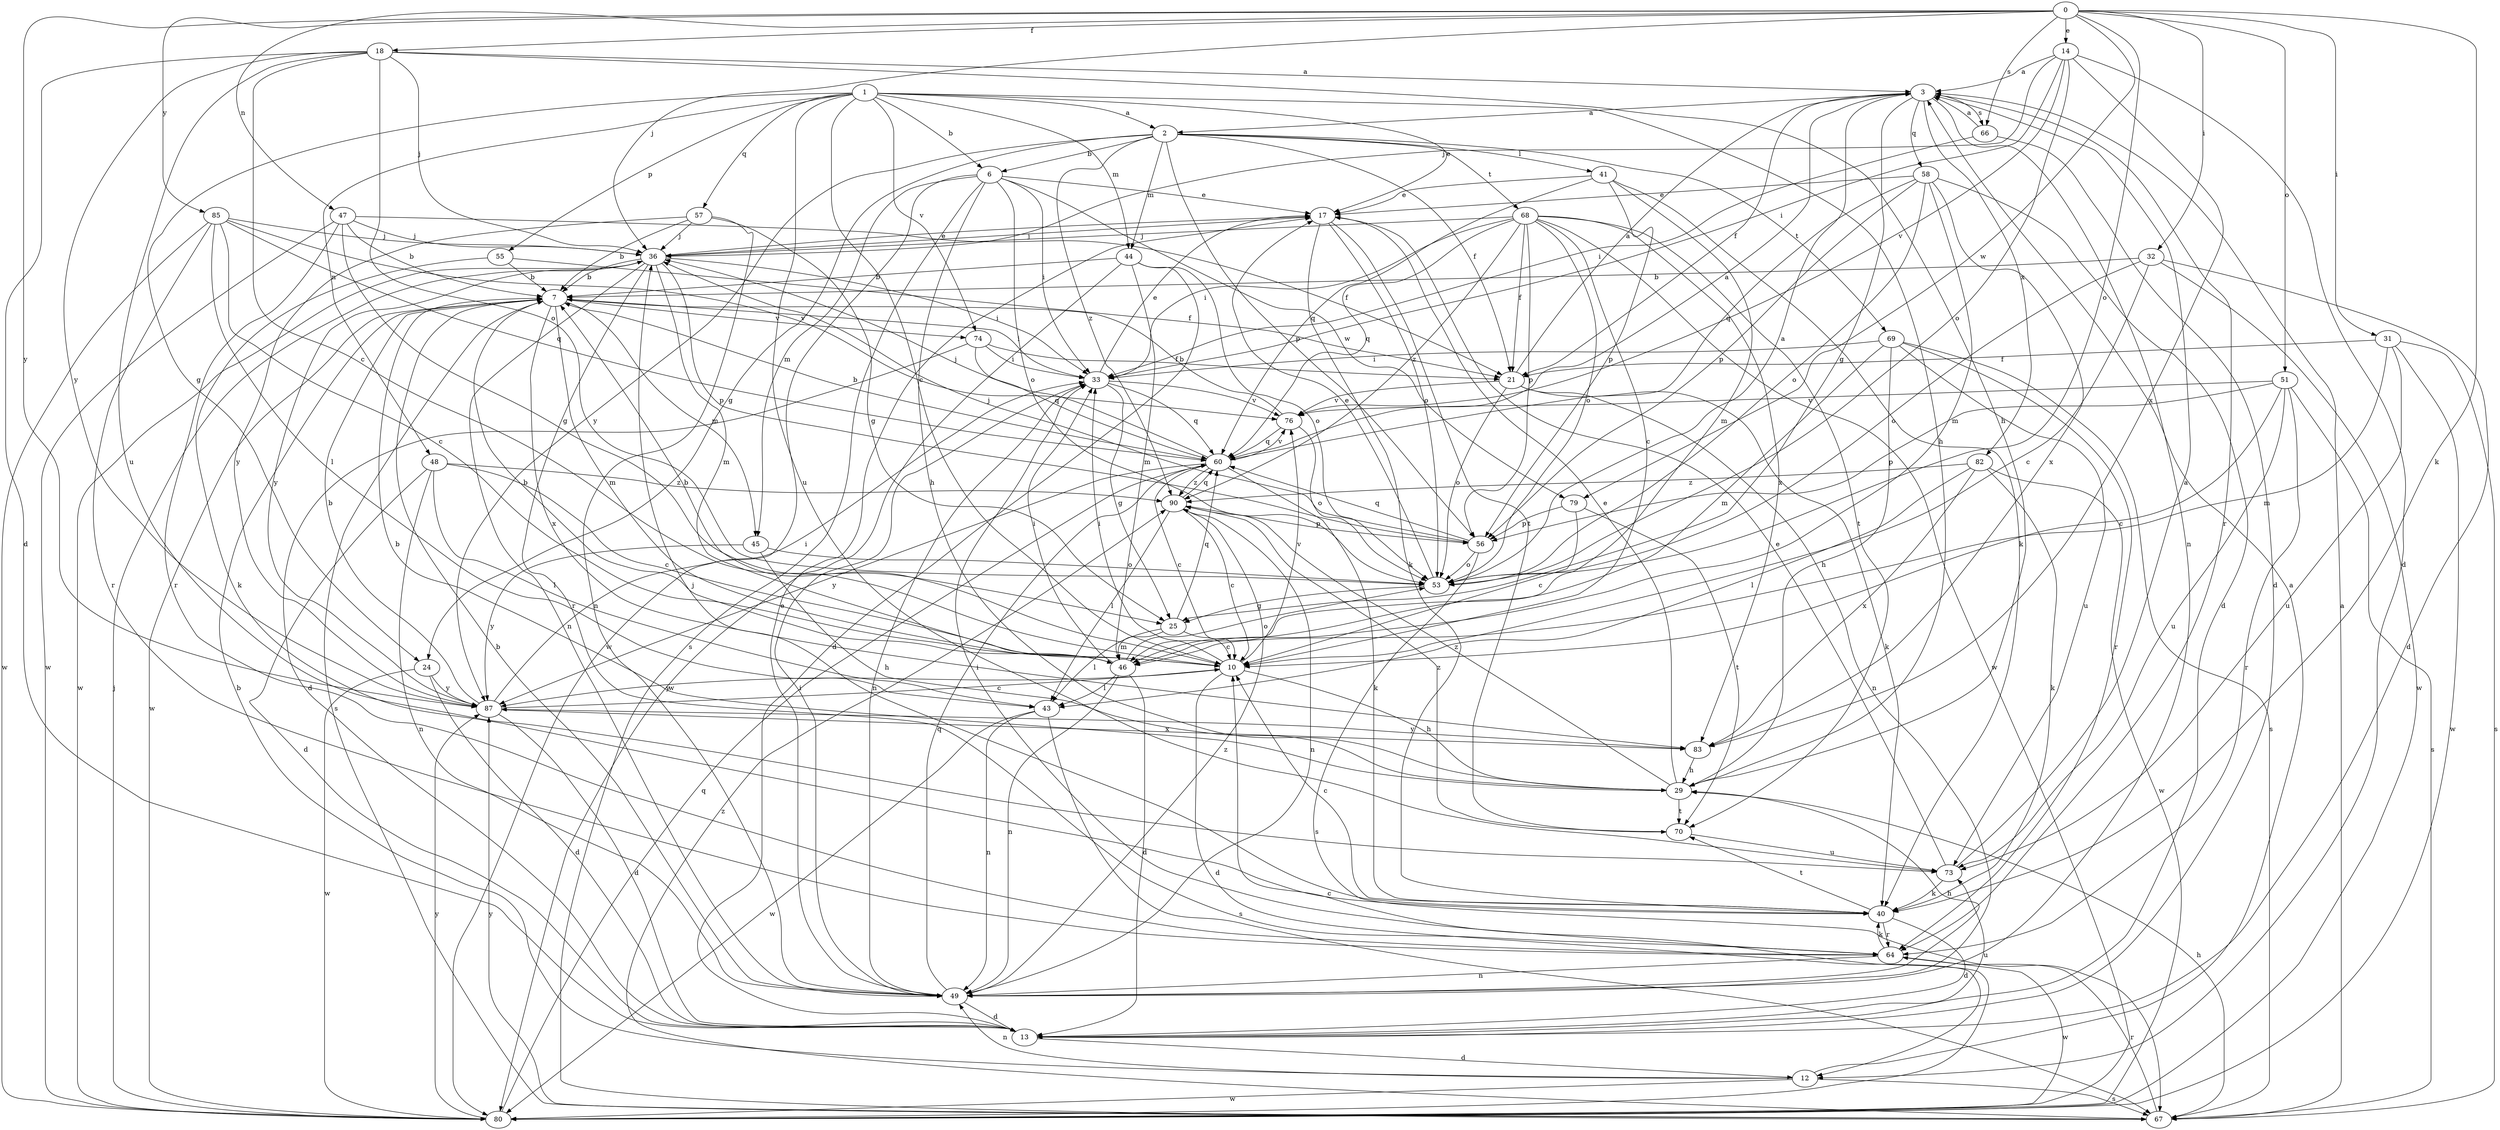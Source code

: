 strict digraph  {
0;
1;
2;
3;
6;
7;
10;
12;
13;
14;
17;
18;
21;
24;
25;
29;
31;
32;
33;
36;
40;
41;
43;
44;
45;
46;
47;
48;
49;
51;
53;
55;
56;
57;
58;
60;
64;
66;
67;
68;
69;
70;
73;
74;
76;
79;
80;
82;
83;
85;
87;
90;
0 -> 14  [label=e];
0 -> 18  [label=f];
0 -> 31  [label=i];
0 -> 32  [label=i];
0 -> 36  [label=j];
0 -> 40  [label=k];
0 -> 47  [label=n];
0 -> 51  [label=o];
0 -> 53  [label=o];
0 -> 66  [label=s];
0 -> 79  [label=w];
0 -> 85  [label=y];
0 -> 87  [label=y];
1 -> 2  [label=a];
1 -> 6  [label=b];
1 -> 10  [label=c];
1 -> 17  [label=e];
1 -> 24  [label=g];
1 -> 29  [label=h];
1 -> 44  [label=m];
1 -> 48  [label=n];
1 -> 55  [label=p];
1 -> 57  [label=q];
1 -> 73  [label=u];
1 -> 74  [label=v];
2 -> 6  [label=b];
2 -> 21  [label=f];
2 -> 24  [label=g];
2 -> 41  [label=l];
2 -> 44  [label=m];
2 -> 56  [label=p];
2 -> 68  [label=t];
2 -> 69  [label=t];
2 -> 87  [label=y];
2 -> 90  [label=z];
3 -> 2  [label=a];
3 -> 21  [label=f];
3 -> 25  [label=g];
3 -> 49  [label=n];
3 -> 58  [label=q];
3 -> 64  [label=r];
3 -> 66  [label=s];
3 -> 82  [label=x];
6 -> 17  [label=e];
6 -> 29  [label=h];
6 -> 33  [label=i];
6 -> 45  [label=m];
6 -> 53  [label=o];
6 -> 67  [label=s];
6 -> 79  [label=w];
6 -> 80  [label=w];
7 -> 33  [label=i];
7 -> 45  [label=m];
7 -> 46  [label=m];
7 -> 67  [label=s];
7 -> 74  [label=v];
7 -> 80  [label=w];
7 -> 83  [label=x];
10 -> 7  [label=b];
10 -> 12  [label=d];
10 -> 29  [label=h];
10 -> 33  [label=i];
10 -> 76  [label=v];
10 -> 87  [label=y];
12 -> 3  [label=a];
12 -> 7  [label=b];
12 -> 49  [label=n];
12 -> 67  [label=s];
12 -> 80  [label=w];
13 -> 12  [label=d];
13 -> 73  [label=u];
14 -> 3  [label=a];
14 -> 12  [label=d];
14 -> 33  [label=i];
14 -> 36  [label=j];
14 -> 53  [label=o];
14 -> 76  [label=v];
14 -> 83  [label=x];
17 -> 36  [label=j];
17 -> 40  [label=k];
17 -> 53  [label=o];
17 -> 70  [label=t];
18 -> 3  [label=a];
18 -> 10  [label=c];
18 -> 13  [label=d];
18 -> 29  [label=h];
18 -> 36  [label=j];
18 -> 53  [label=o];
18 -> 73  [label=u];
18 -> 87  [label=y];
21 -> 3  [label=a];
21 -> 40  [label=k];
21 -> 49  [label=n];
21 -> 53  [label=o];
21 -> 76  [label=v];
24 -> 13  [label=d];
24 -> 80  [label=w];
24 -> 87  [label=y];
25 -> 10  [label=c];
25 -> 43  [label=l];
25 -> 46  [label=m];
25 -> 60  [label=q];
29 -> 7  [label=b];
29 -> 17  [label=e];
29 -> 70  [label=t];
29 -> 90  [label=z];
31 -> 21  [label=f];
31 -> 46  [label=m];
31 -> 67  [label=s];
31 -> 73  [label=u];
31 -> 80  [label=w];
32 -> 7  [label=b];
32 -> 10  [label=c];
32 -> 13  [label=d];
32 -> 53  [label=o];
32 -> 80  [label=w];
33 -> 17  [label=e];
33 -> 25  [label=g];
33 -> 49  [label=n];
33 -> 60  [label=q];
33 -> 76  [label=v];
36 -> 7  [label=b];
36 -> 17  [label=e];
36 -> 33  [label=i];
36 -> 46  [label=m];
36 -> 49  [label=n];
36 -> 56  [label=p];
36 -> 64  [label=r];
36 -> 80  [label=w];
36 -> 87  [label=y];
40 -> 10  [label=c];
40 -> 13  [label=d];
40 -> 36  [label=j];
40 -> 64  [label=r];
40 -> 70  [label=t];
41 -> 17  [label=e];
41 -> 40  [label=k];
41 -> 46  [label=m];
41 -> 56  [label=p];
41 -> 60  [label=q];
43 -> 49  [label=n];
43 -> 67  [label=s];
43 -> 80  [label=w];
44 -> 7  [label=b];
44 -> 13  [label=d];
44 -> 46  [label=m];
44 -> 53  [label=o];
44 -> 80  [label=w];
45 -> 29  [label=h];
45 -> 53  [label=o];
45 -> 87  [label=y];
46 -> 7  [label=b];
46 -> 13  [label=d];
46 -> 33  [label=i];
46 -> 43  [label=l];
46 -> 49  [label=n];
46 -> 53  [label=o];
47 -> 7  [label=b];
47 -> 21  [label=f];
47 -> 25  [label=g];
47 -> 36  [label=j];
47 -> 64  [label=r];
47 -> 80  [label=w];
48 -> 10  [label=c];
48 -> 13  [label=d];
48 -> 43  [label=l];
48 -> 49  [label=n];
48 -> 90  [label=z];
49 -> 7  [label=b];
49 -> 13  [label=d];
49 -> 17  [label=e];
49 -> 29  [label=h];
49 -> 33  [label=i];
49 -> 60  [label=q];
49 -> 90  [label=z];
51 -> 10  [label=c];
51 -> 56  [label=p];
51 -> 64  [label=r];
51 -> 67  [label=s];
51 -> 73  [label=u];
51 -> 76  [label=v];
53 -> 3  [label=a];
53 -> 17  [label=e];
53 -> 25  [label=g];
55 -> 7  [label=b];
55 -> 21  [label=f];
55 -> 40  [label=k];
56 -> 36  [label=j];
56 -> 53  [label=o];
56 -> 60  [label=q];
56 -> 67  [label=s];
57 -> 7  [label=b];
57 -> 25  [label=g];
57 -> 36  [label=j];
57 -> 49  [label=n];
57 -> 87  [label=y];
58 -> 13  [label=d];
58 -> 17  [label=e];
58 -> 46  [label=m];
58 -> 53  [label=o];
58 -> 56  [label=p];
58 -> 60  [label=q];
58 -> 83  [label=x];
60 -> 3  [label=a];
60 -> 7  [label=b];
60 -> 10  [label=c];
60 -> 36  [label=j];
60 -> 40  [label=k];
60 -> 76  [label=v];
60 -> 87  [label=y];
60 -> 90  [label=z];
64 -> 33  [label=i];
64 -> 40  [label=k];
64 -> 49  [label=n];
64 -> 80  [label=w];
66 -> 3  [label=a];
66 -> 13  [label=d];
66 -> 33  [label=i];
67 -> 3  [label=a];
67 -> 29  [label=h];
67 -> 64  [label=r];
67 -> 87  [label=y];
67 -> 90  [label=z];
68 -> 10  [label=c];
68 -> 21  [label=f];
68 -> 33  [label=i];
68 -> 36  [label=j];
68 -> 53  [label=o];
68 -> 56  [label=p];
68 -> 60  [label=q];
68 -> 70  [label=t];
68 -> 80  [label=w];
68 -> 83  [label=x];
68 -> 90  [label=z];
69 -> 29  [label=h];
69 -> 33  [label=i];
69 -> 46  [label=m];
69 -> 64  [label=r];
69 -> 67  [label=s];
69 -> 73  [label=u];
70 -> 73  [label=u];
70 -> 90  [label=z];
73 -> 3  [label=a];
73 -> 17  [label=e];
73 -> 40  [label=k];
74 -> 13  [label=d];
74 -> 21  [label=f];
74 -> 33  [label=i];
74 -> 60  [label=q];
76 -> 7  [label=b];
76 -> 53  [label=o];
76 -> 60  [label=q];
79 -> 10  [label=c];
79 -> 56  [label=p];
79 -> 70  [label=t];
80 -> 10  [label=c];
80 -> 36  [label=j];
80 -> 60  [label=q];
80 -> 87  [label=y];
82 -> 40  [label=k];
82 -> 43  [label=l];
82 -> 80  [label=w];
82 -> 83  [label=x];
82 -> 90  [label=z];
83 -> 29  [label=h];
83 -> 87  [label=y];
85 -> 10  [label=c];
85 -> 36  [label=j];
85 -> 43  [label=l];
85 -> 60  [label=q];
85 -> 64  [label=r];
85 -> 76  [label=v];
85 -> 80  [label=w];
87 -> 7  [label=b];
87 -> 10  [label=c];
87 -> 13  [label=d];
87 -> 33  [label=i];
87 -> 83  [label=x];
90 -> 10  [label=c];
90 -> 43  [label=l];
90 -> 49  [label=n];
90 -> 56  [label=p];
90 -> 60  [label=q];
}
